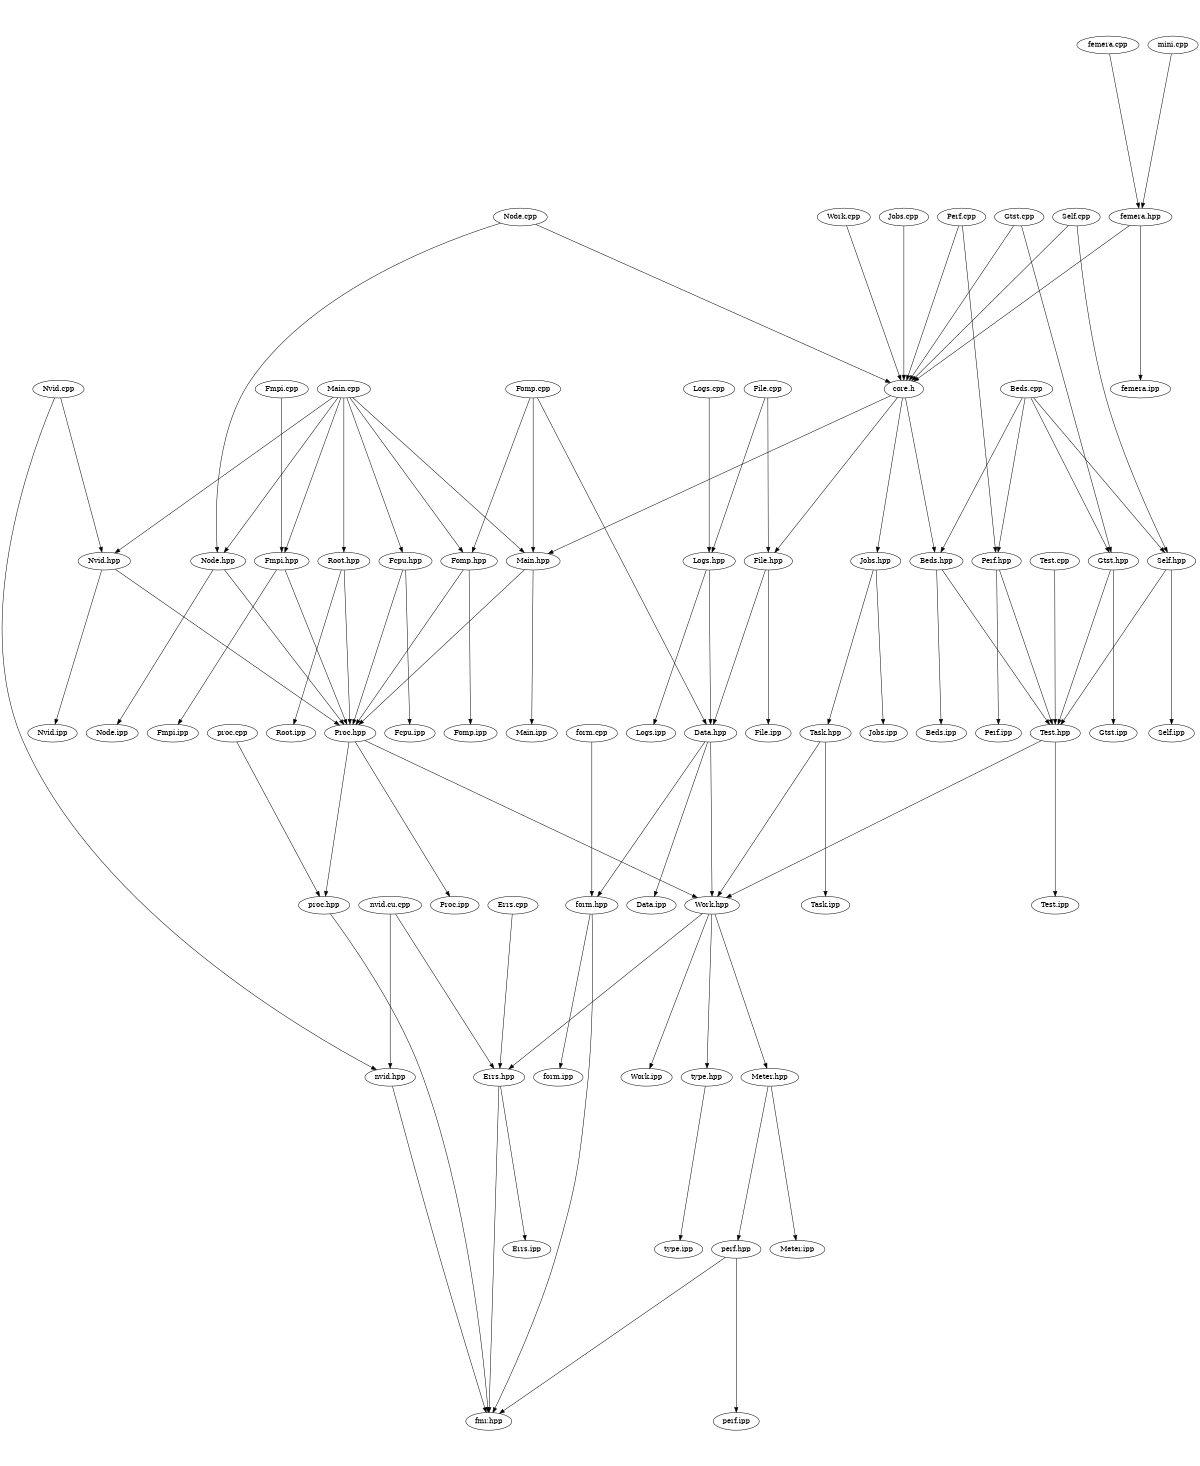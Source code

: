 digraph "source tree" {
    overlap=scale;
    size="8,10";
    ratio="fill";
    fontsize="16";
    fontname="Helvetica";
	clusterrank="local";
	"Perf.cpp" -> "core.h"
	"Gtst.cpp" -> "core.h"
	"Meter.hpp" -> "perf.hpp"
	"Main.cpp" -> "Fomp.hpp"
	"Errs.cpp" -> "Errs.hpp"
	"femera.cpp" -> "femera.hpp"
	"Work.hpp" -> "Errs.hpp"
	"Proc.hpp" -> "proc.hpp"
	"Fmpi.hpp" -> "Fmpi.ipp"
	"Jobs.hpp" -> "Jobs.ipp"
	"Nvid.hpp" -> "Nvid.ipp"
	"Fomp.cpp" -> "Fomp.hpp"
	"Logs.cpp" -> "Logs.hpp"
	"nvid.cu.cpp" -> "nvid.hpp"
	"proc.hpp" -> "fmr.hpp"
	"Nvid.hpp" -> "Proc.hpp"
	"Root.hpp" -> "Proc.hpp"
	"Main.cpp" -> "Node.hpp"
	"Main.cpp" -> "Main.hpp"
	"Proc.hpp" -> "Proc.ipp"
	"Perf.hpp" -> "Perf.ipp"
	"Perf.hpp" -> "Test.hpp"
	"Beds.cpp" -> "Gtst.hpp"
	"Node.cpp" -> "Node.hpp"
	"Main.cpp" -> "Fmpi.hpp"
	"core.h" -> "Main.hpp"
	"Main.cpp" -> "Fcpu.hpp"
	"Work.cpp" -> "core.h"
	"nvid.hpp" -> "fmr.hpp"
	"perf.hpp" -> "fmr.hpp"
	"Beds.cpp" -> "Perf.hpp"
	"Data.hpp" -> "Data.ipp"
	"Beds.cpp" -> "Self.hpp"
	"Work.hpp" -> "Work.ipp"
	"Fmpi.hpp" -> "Proc.hpp"
	"Test.hpp" -> "Work.hpp"
	"Nvid.cpp" -> "nvid.hpp"
	"Node.hpp" -> "Node.ipp"
	"form.hpp" -> "form.ipp"
	"Gtst.cpp" -> "Gtst.hpp"
	"femera.hpp" -> "femera.ipp"
	"Work.hpp" -> "type.hpp"
	"Fcpu.hpp" -> "Proc.hpp"
	"Fomp.hpp" -> "Proc.hpp"
	"File.hpp" -> "File.ipp"
	"Self.cpp" -> "core.h"
	"Main.cpp" -> "Nvid.hpp"
	"Meter.hpp" -> "Meter.ipp"
	"core.h" -> "File.hpp"
	"Fomp.hpp" -> "Fomp.ipp"
	"Logs.hpp" -> "Data.hpp"
	"Gtst.hpp" -> "Gtst.ipp"
	"type.hpp" -> "type.ipp"
	"Perf.cpp" -> "Perf.hpp"
	"form.cpp" -> "form.hpp"
	"File.cpp" -> "File.hpp"
	"Self.hpp" -> "Test.hpp"
	"perf.hpp" -> "perf.ipp"
	"proc.cpp" -> "proc.hpp"
	"Self.hpp" -> "Self.ipp"
	"Node.cpp" -> "core.h"
	"Fmpi.cpp" -> "Fmpi.hpp"
	"File.cpp" -> "Logs.hpp"
	"core.h" -> "Beds.hpp"
	"Errs.hpp" -> "fmr.hpp"
	"Fcpu.hpp" -> "Fcpu.ipp"
	"core.h" -> "Jobs.hpp"
	"Task.hpp" -> "Work.hpp"
	"Root.hpp" -> "Root.ipp"
	"Errs.hpp" -> "Errs.ipp"
	"Main.hpp" -> "Main.ipp"
	"Test.cpp" -> "Test.hpp"
	"nvid.cu.cpp" -> "Errs.hpp"
	"Beds.cpp" -> "Beds.hpp"
	"Node.hpp" -> "Proc.hpp"
	"Main.cpp" -> "Root.hpp"
	"Data.hpp" -> "form.hpp"
	"Logs.hpp" -> "Logs.ipp"
	"Self.cpp" -> "Self.hpp"
	"File.hpp" -> "Data.hpp"
	"mini.cpp" -> "femera.hpp"
	"Fomp.cpp" -> "Main.hpp"
	"Beds.hpp" -> "Test.hpp"
	"Fomp.cpp" -> "Data.hpp"
	"Proc.hpp" -> "Work.hpp"
	"form.hpp" -> "fmr.hpp"
	"Gtst.hpp" -> "Test.hpp"
	"Data.hpp" -> "Work.hpp"
	"Nvid.cpp" -> "Nvid.hpp"
	"Beds.hpp" -> "Beds.ipp"
	"femera.hpp" -> "core.h"
	"Jobs.cpp" -> "core.h"
	"Work.hpp" -> "Meter.hpp"
	"Task.hpp" -> "Task.ipp"
	"Main.hpp" -> "Proc.hpp"
	"Jobs.hpp" -> "Task.hpp"
	"Test.hpp" -> "Test.ipp"
}
